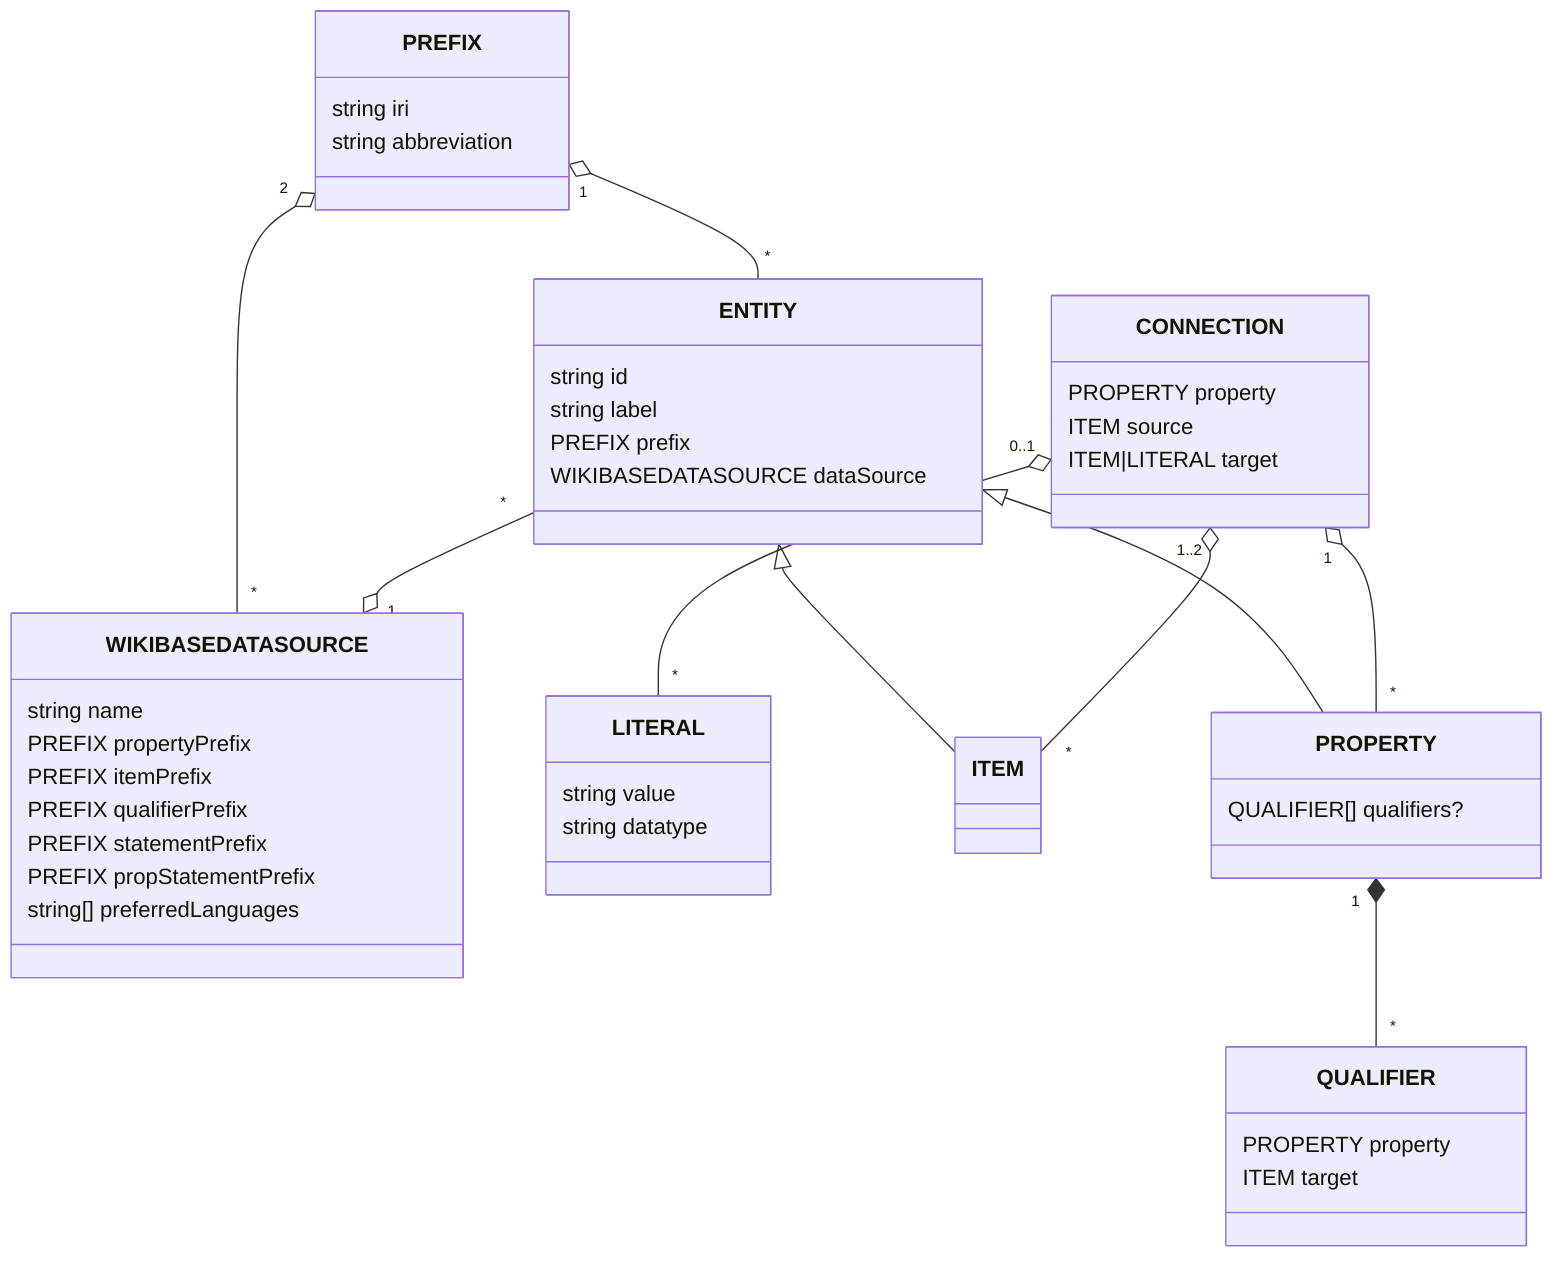 classDiagram
    class PREFIX {
        string iri
        string abbreviation
    }
    
    class WIKIBASEDATASOURCE {
        string name
        PREFIX propertyPrefix
        PREFIX itemPrefix
        PREFIX qualifierPrefix
        PREFIX statementPrefix
        PREFIX propStatementPrefix
        string[] preferredLanguages
    }
    
    class LITERAL {
        string value
        string datatype
    }
    
    class ITEM {
    }
    
    class PROPERTY {
        QUALIFIER[] qualifiers?
    }
    
    class ENTITY {
        string id
        string label
        PREFIX prefix
        WIKIBASEDATASOURCE dataSource
    }
    
    ENTITY <|-- ITEM
    ENTITY <|-- PROPERTY
    
    class CONNECTION {
        PROPERTY property
        ITEM source
        ITEM|LITERAL target
    }
    
    class QUALIFIER {
        PROPERTY property
        ITEM target
    }
    
    PREFIX "1" o-- "*" ENTITY
    PREFIX "2" o-- "*" WIKIBASEDATASOURCE
    
    ENTITY "*" --o "1" WIKIBASEDATASOURCE
    
    CONNECTION "1..2" o-- "*" ITEM
    CONNECTION "0..1" o-- "*" LITERAL
    CONNECTION "1" o-- "*" PROPERTY
    
    PROPERTY "1" *-- "*" QUALIFIER